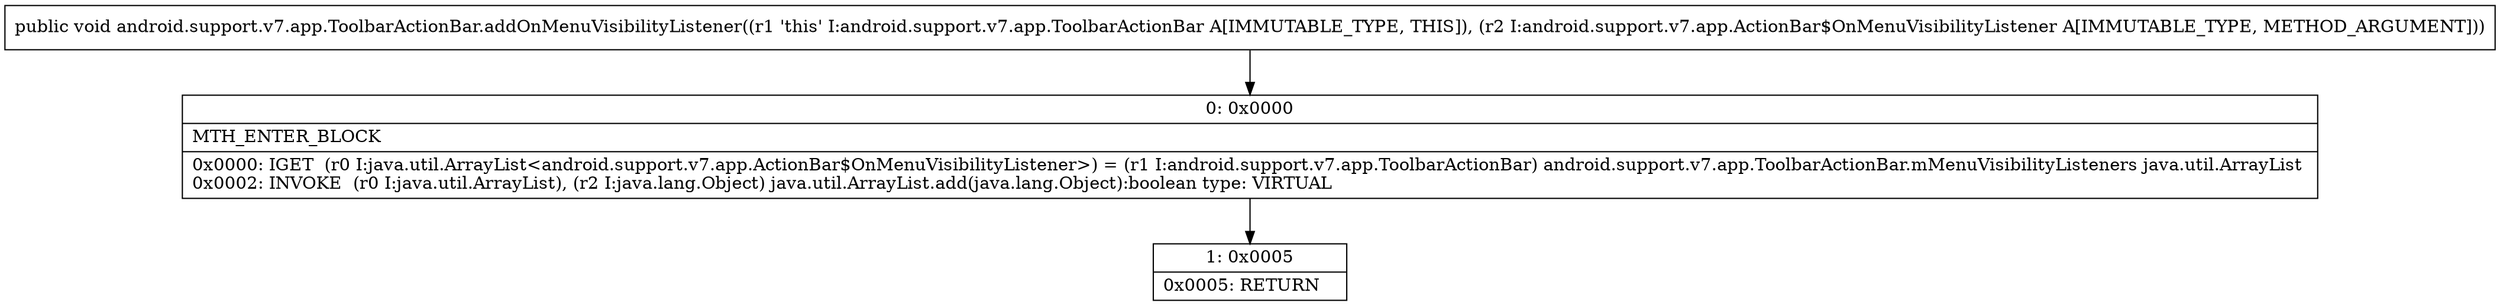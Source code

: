 digraph "CFG forandroid.support.v7.app.ToolbarActionBar.addOnMenuVisibilityListener(Landroid\/support\/v7\/app\/ActionBar$OnMenuVisibilityListener;)V" {
Node_0 [shape=record,label="{0\:\ 0x0000|MTH_ENTER_BLOCK\l|0x0000: IGET  (r0 I:java.util.ArrayList\<android.support.v7.app.ActionBar$OnMenuVisibilityListener\>) = (r1 I:android.support.v7.app.ToolbarActionBar) android.support.v7.app.ToolbarActionBar.mMenuVisibilityListeners java.util.ArrayList \l0x0002: INVOKE  (r0 I:java.util.ArrayList), (r2 I:java.lang.Object) java.util.ArrayList.add(java.lang.Object):boolean type: VIRTUAL \l}"];
Node_1 [shape=record,label="{1\:\ 0x0005|0x0005: RETURN   \l}"];
MethodNode[shape=record,label="{public void android.support.v7.app.ToolbarActionBar.addOnMenuVisibilityListener((r1 'this' I:android.support.v7.app.ToolbarActionBar A[IMMUTABLE_TYPE, THIS]), (r2 I:android.support.v7.app.ActionBar$OnMenuVisibilityListener A[IMMUTABLE_TYPE, METHOD_ARGUMENT])) }"];
MethodNode -> Node_0;
Node_0 -> Node_1;
}

